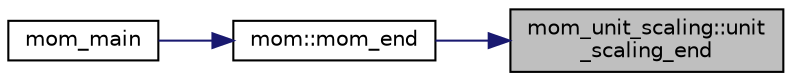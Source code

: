 digraph "mom_unit_scaling::unit_scaling_end"
{
 // INTERACTIVE_SVG=YES
 // LATEX_PDF_SIZE
  edge [fontname="Helvetica",fontsize="10",labelfontname="Helvetica",labelfontsize="10"];
  node [fontname="Helvetica",fontsize="10",shape=record];
  rankdir="RL";
  Node1 [label="mom_unit_scaling::unit\l_scaling_end",height=0.2,width=0.4,color="black", fillcolor="grey75", style="filled", fontcolor="black",tooltip="Deallocates a unit scaling structure."];
  Node1 -> Node2 [dir="back",color="midnightblue",fontsize="10",style="solid",fontname="Helvetica"];
  Node2 [label="mom::mom_end",height=0.2,width=0.4,color="black", fillcolor="white", style="filled",URL="$namespacemom.html#ae6dad976fb4be1c7ba7fc1aff809616b",tooltip="End of ocean model, including memory deallocation."];
  Node2 -> Node3 [dir="back",color="midnightblue",fontsize="10",style="solid",fontname="Helvetica"];
  Node3 [label="mom_main",height=0.2,width=0.4,color="black", fillcolor="white", style="filled",URL="$MOM__driver_8F90.html#a08fffeb2d8e8acbf9ed4609be6d258c6",tooltip=" "];
}
